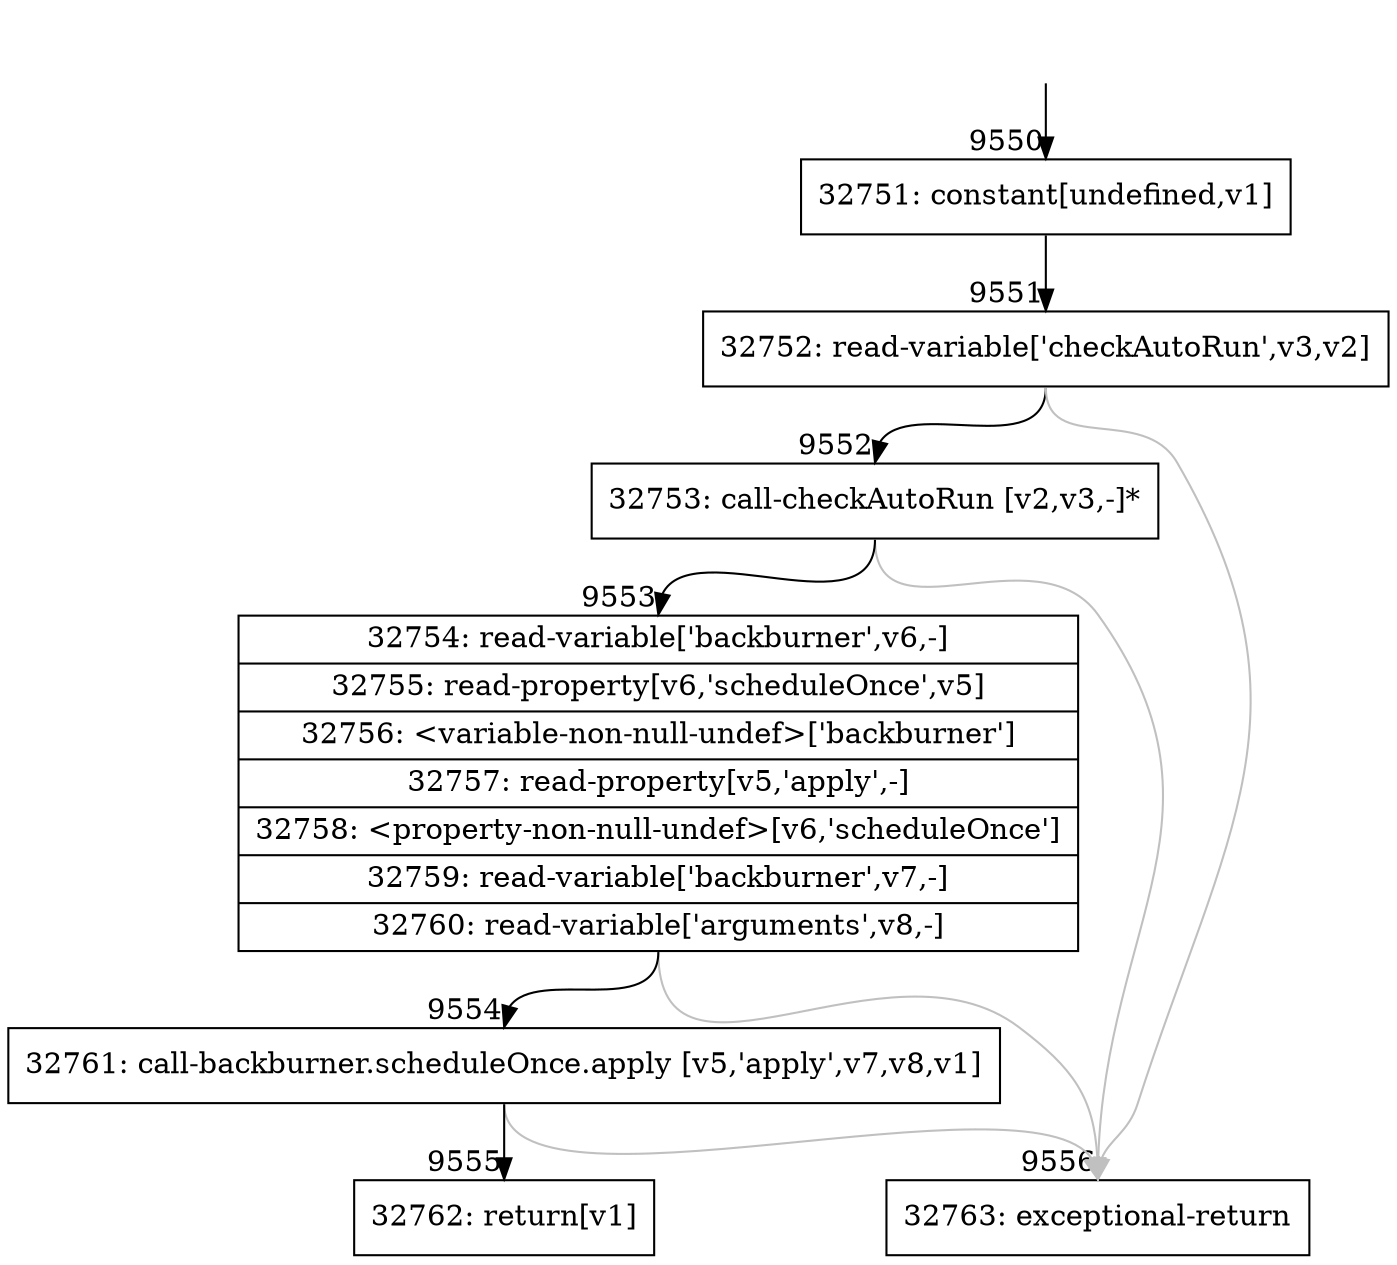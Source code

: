 digraph {
rankdir="TD"
BB_entry805[shape=none,label=""];
BB_entry805 -> BB9550 [tailport=s, headport=n, headlabel="    9550"]
BB9550 [shape=record label="{32751: constant[undefined,v1]}" ] 
BB9550 -> BB9551 [tailport=s, headport=n, headlabel="      9551"]
BB9551 [shape=record label="{32752: read-variable['checkAutoRun',v3,v2]}" ] 
BB9551 -> BB9552 [tailport=s, headport=n, headlabel="      9552"]
BB9551 -> BB9556 [tailport=s, headport=n, color=gray, headlabel="      9556"]
BB9552 [shape=record label="{32753: call-checkAutoRun [v2,v3,-]*}" ] 
BB9552 -> BB9553 [tailport=s, headport=n, headlabel="      9553"]
BB9552 -> BB9556 [tailport=s, headport=n, color=gray]
BB9553 [shape=record label="{32754: read-variable['backburner',v6,-]|32755: read-property[v6,'scheduleOnce',v5]|32756: \<variable-non-null-undef\>['backburner']|32757: read-property[v5,'apply',-]|32758: \<property-non-null-undef\>[v6,'scheduleOnce']|32759: read-variable['backburner',v7,-]|32760: read-variable['arguments',v8,-]}" ] 
BB9553 -> BB9554 [tailport=s, headport=n, headlabel="      9554"]
BB9553 -> BB9556 [tailport=s, headport=n, color=gray]
BB9554 [shape=record label="{32761: call-backburner.scheduleOnce.apply [v5,'apply',v7,v8,v1]}" ] 
BB9554 -> BB9555 [tailport=s, headport=n, headlabel="      9555"]
BB9554 -> BB9556 [tailport=s, headport=n, color=gray]
BB9555 [shape=record label="{32762: return[v1]}" ] 
BB9556 [shape=record label="{32763: exceptional-return}" ] 
//#$~ 17056
}

